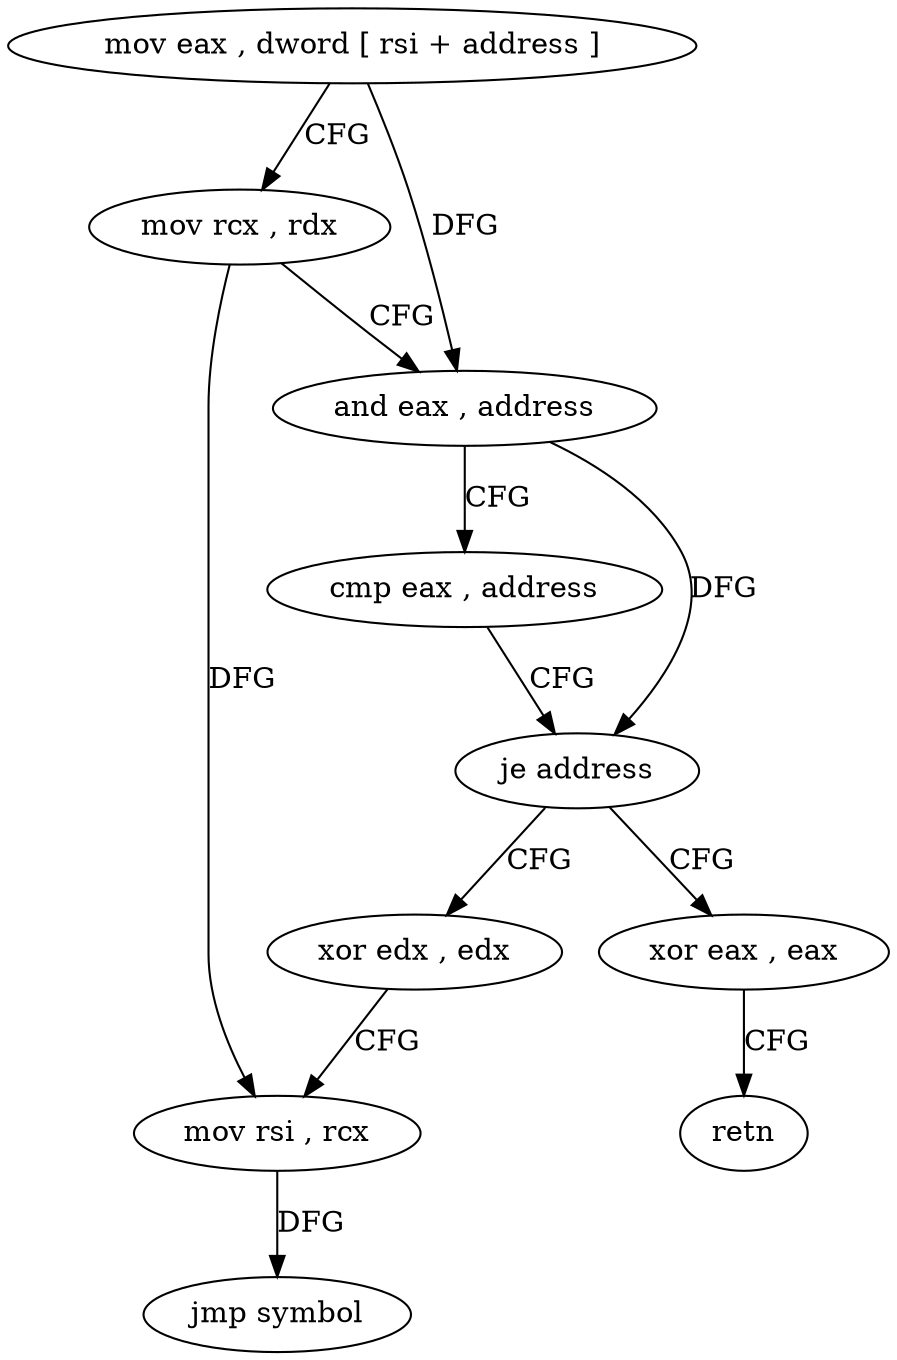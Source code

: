 digraph "func" {
"4215168" [label = "mov eax , dword [ rsi + address ]" ]
"4215171" [label = "mov rcx , rdx" ]
"4215174" [label = "and eax , address" ]
"4215179" [label = "cmp eax , address" ]
"4215184" [label = "je address" ]
"4215192" [label = "xor edx , edx" ]
"4215186" [label = "xor eax , eax" ]
"4215194" [label = "mov rsi , rcx" ]
"4215197" [label = "jmp symbol" ]
"4215188" [label = "retn" ]
"4215168" -> "4215171" [ label = "CFG" ]
"4215168" -> "4215174" [ label = "DFG" ]
"4215171" -> "4215174" [ label = "CFG" ]
"4215171" -> "4215194" [ label = "DFG" ]
"4215174" -> "4215179" [ label = "CFG" ]
"4215174" -> "4215184" [ label = "DFG" ]
"4215179" -> "4215184" [ label = "CFG" ]
"4215184" -> "4215192" [ label = "CFG" ]
"4215184" -> "4215186" [ label = "CFG" ]
"4215192" -> "4215194" [ label = "CFG" ]
"4215186" -> "4215188" [ label = "CFG" ]
"4215194" -> "4215197" [ label = "DFG" ]
}
